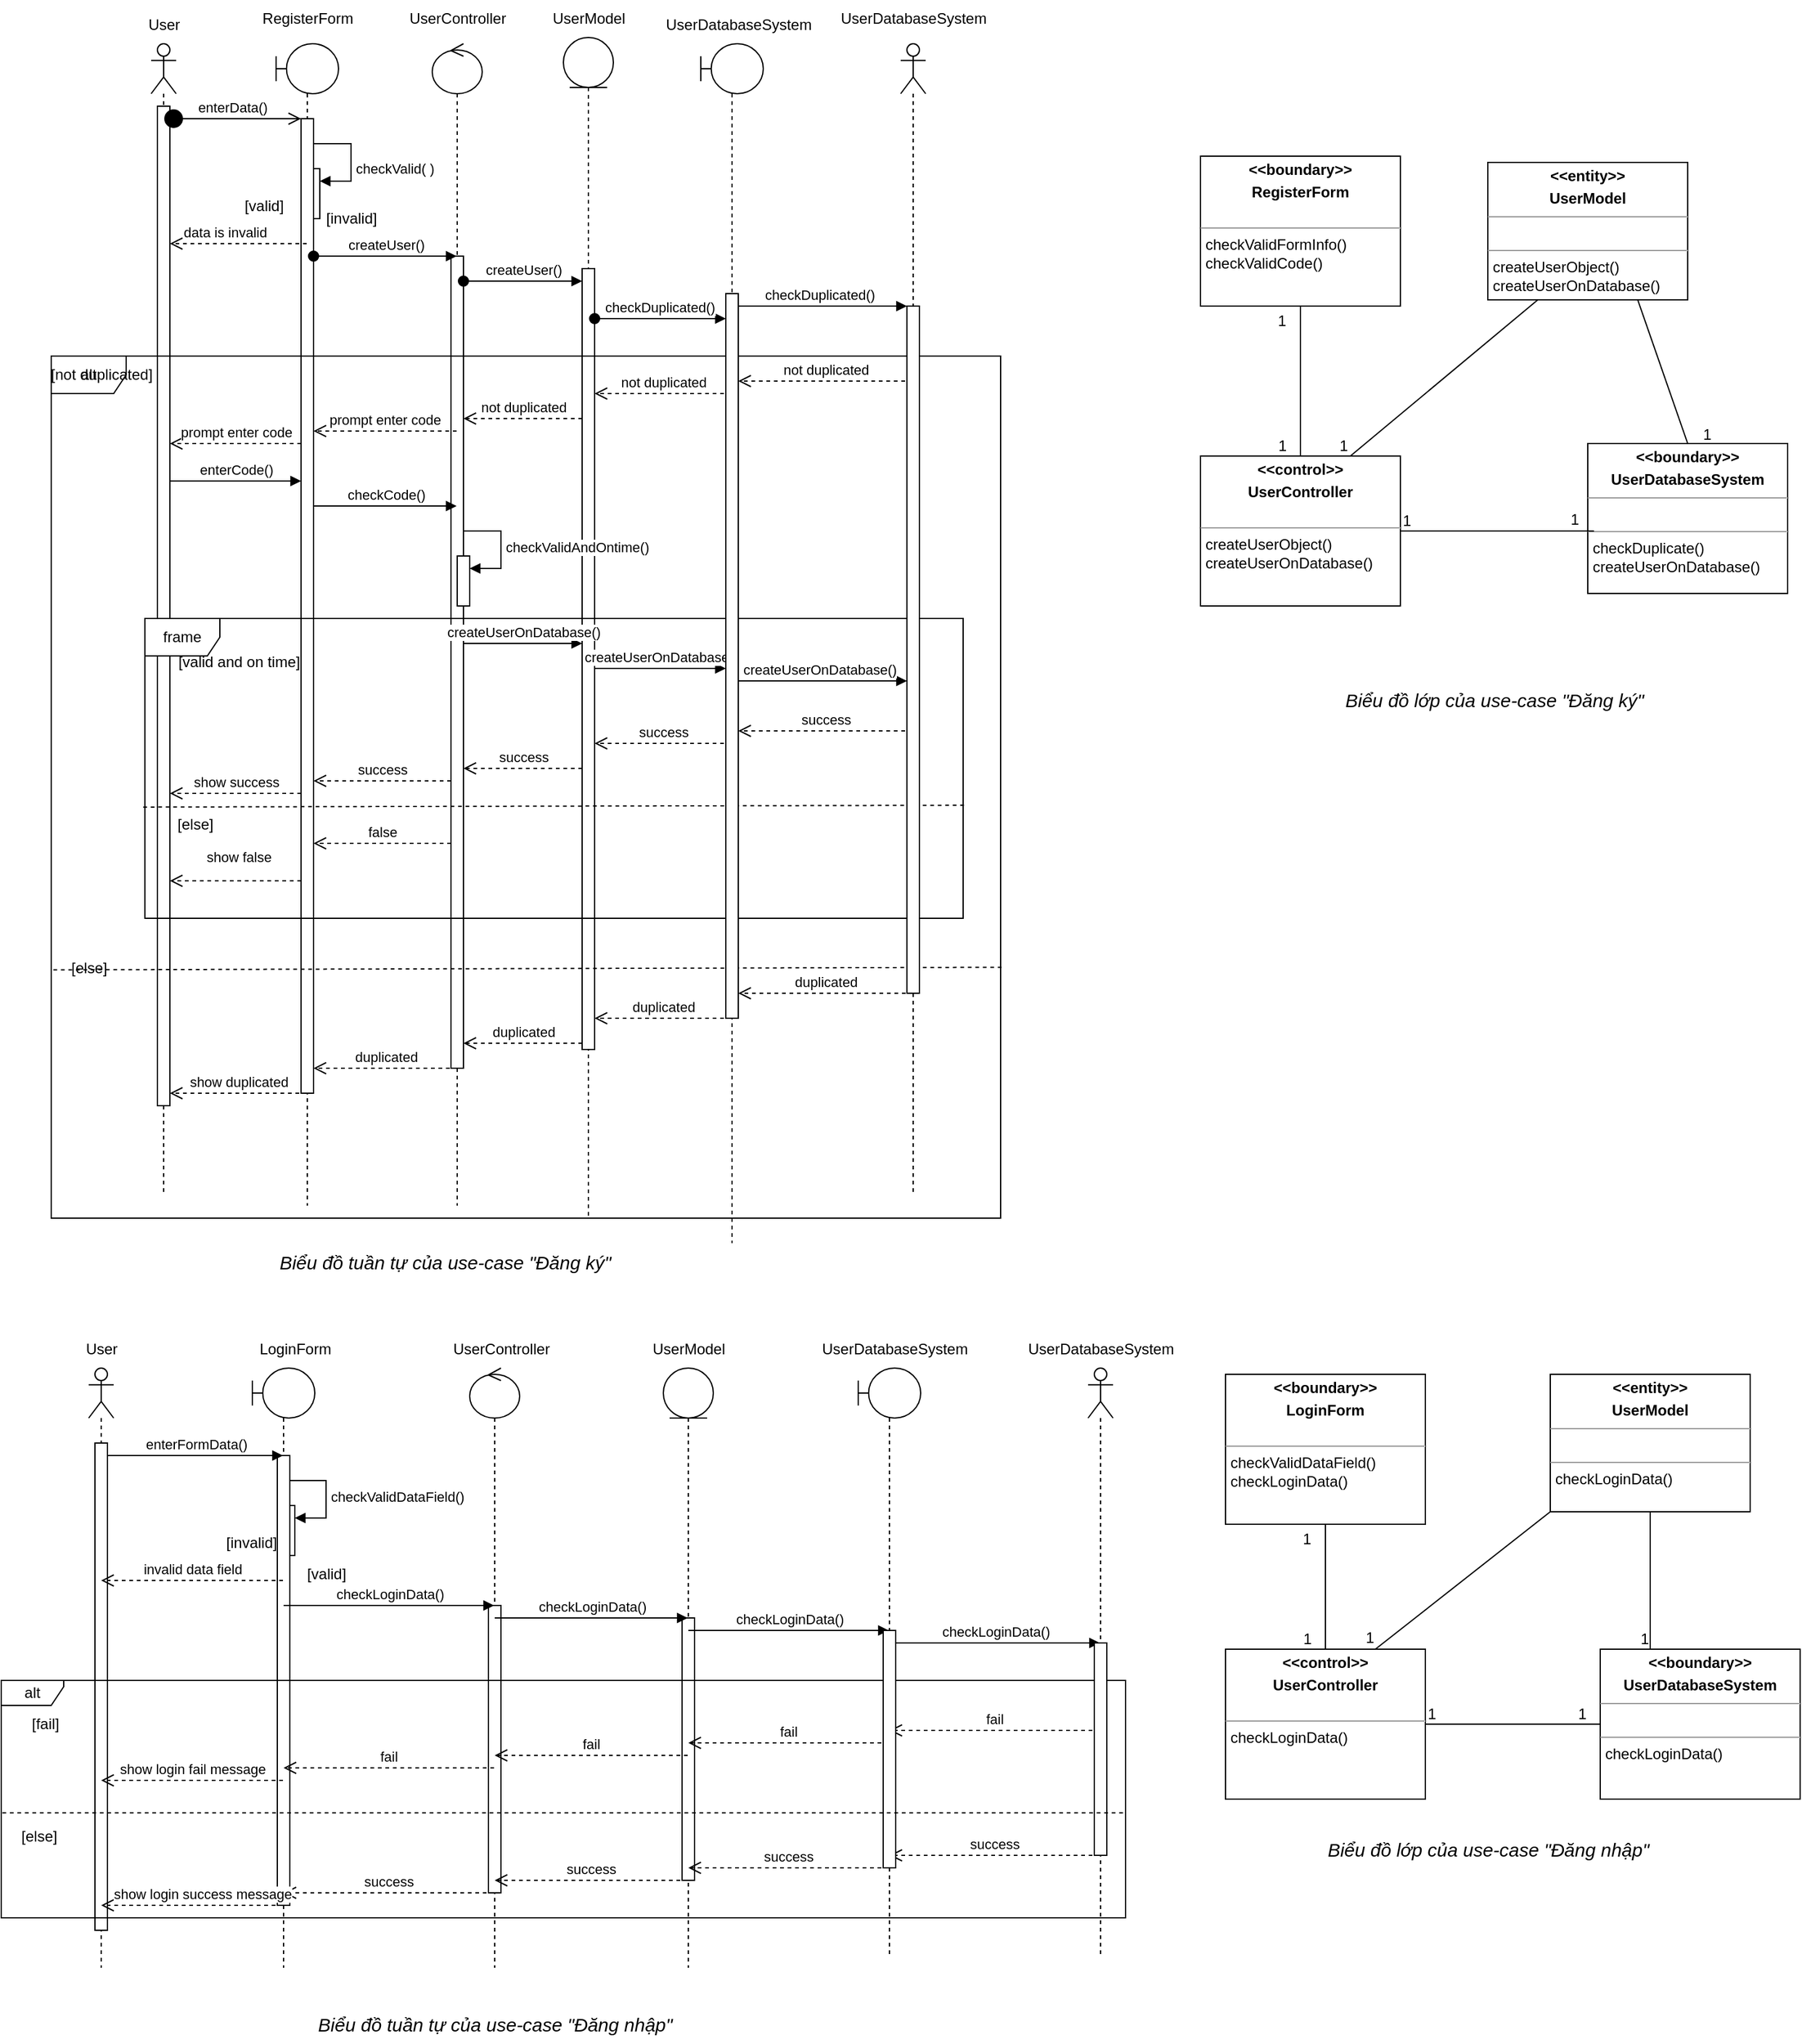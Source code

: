 <mxfile version="21.1.1" type="github">
  <diagram name="Page-1" id="2YBvvXClWsGukQMizWep">
    <mxGraphModel dx="1235" dy="636" grid="1" gridSize="10" guides="1" tooltips="1" connect="1" arrows="1" fold="1" page="1" pageScale="1" pageWidth="850" pageHeight="1100" math="0" shadow="0">
      <root>
        <mxCell id="0" />
        <mxCell id="1" parent="0" />
        <mxCell id="-a56L6tfpd2N05V4drKP-2" value="" style="shape=umlLifeline;perimeter=lifelinePerimeter;whiteSpace=wrap;html=1;container=1;dropTarget=0;collapsible=0;recursiveResize=0;outlineConnect=0;portConstraint=eastwest;newEdgeStyle={&quot;edgeStyle&quot;:&quot;elbowEdgeStyle&quot;,&quot;elbow&quot;:&quot;vertical&quot;,&quot;curved&quot;:0,&quot;rounded&quot;:0};participant=umlBoundary;size=40;direction=east;" vertex="1" parent="1">
          <mxGeometry x="260" y="100" width="50" height="930" as="geometry" />
        </mxCell>
        <mxCell id="-a56L6tfpd2N05V4drKP-20" value="" style="html=1;points=[];perimeter=orthogonalPerimeter;outlineConnect=0;targetShapes=umlLifeline;portConstraint=eastwest;newEdgeStyle={&quot;edgeStyle&quot;:&quot;elbowEdgeStyle&quot;,&quot;elbow&quot;:&quot;vertical&quot;,&quot;curved&quot;:0,&quot;rounded&quot;:0};" vertex="1" parent="-a56L6tfpd2N05V4drKP-2">
          <mxGeometry x="25" y="100" width="10" height="40" as="geometry" />
        </mxCell>
        <mxCell id="-a56L6tfpd2N05V4drKP-21" value="checkValid( )" style="html=1;align=left;spacingLeft=2;endArrow=block;rounded=0;edgeStyle=orthogonalEdgeStyle;curved=0;rounded=0;" edge="1" target="-a56L6tfpd2N05V4drKP-20" parent="-a56L6tfpd2N05V4drKP-2">
          <mxGeometry x="0.177" relative="1" as="geometry">
            <mxPoint x="30" y="80" as="sourcePoint" />
            <Array as="points">
              <mxPoint x="60" y="110" />
            </Array>
            <mxPoint as="offset" />
          </mxGeometry>
        </mxCell>
        <mxCell id="-a56L6tfpd2N05V4drKP-93" value="" style="html=1;points=[];perimeter=orthogonalPerimeter;outlineConnect=0;targetShapes=umlLifeline;portConstraint=eastwest;newEdgeStyle={&quot;edgeStyle&quot;:&quot;elbowEdgeStyle&quot;,&quot;elbow&quot;:&quot;vertical&quot;,&quot;curved&quot;:0,&quot;rounded&quot;:0};" vertex="1" parent="-a56L6tfpd2N05V4drKP-2">
          <mxGeometry x="20" y="60" width="10" height="780" as="geometry" />
        </mxCell>
        <mxCell id="-a56L6tfpd2N05V4drKP-3" value="" style="shape=umlLifeline;perimeter=lifelinePerimeter;whiteSpace=wrap;html=1;container=1;dropTarget=0;collapsible=0;recursiveResize=0;outlineConnect=0;portConstraint=eastwest;newEdgeStyle={&quot;edgeStyle&quot;:&quot;elbowEdgeStyle&quot;,&quot;elbow&quot;:&quot;vertical&quot;,&quot;curved&quot;:0,&quot;rounded&quot;:0};participant=umlControl;" vertex="1" parent="1">
          <mxGeometry x="385" y="100" width="40" height="930" as="geometry" />
        </mxCell>
        <mxCell id="-a56L6tfpd2N05V4drKP-94" value="" style="html=1;points=[];perimeter=orthogonalPerimeter;outlineConnect=0;targetShapes=umlLifeline;portConstraint=eastwest;newEdgeStyle={&quot;edgeStyle&quot;:&quot;elbowEdgeStyle&quot;,&quot;elbow&quot;:&quot;vertical&quot;,&quot;curved&quot;:0,&quot;rounded&quot;:0};" vertex="1" parent="-a56L6tfpd2N05V4drKP-3">
          <mxGeometry x="15" y="170" width="10" height="650" as="geometry" />
        </mxCell>
        <mxCell id="-a56L6tfpd2N05V4drKP-4" value="" style="shape=umlLifeline;perimeter=lifelinePerimeter;whiteSpace=wrap;html=1;container=1;dropTarget=0;collapsible=0;recursiveResize=0;outlineConnect=0;portConstraint=eastwest;newEdgeStyle={&quot;edgeStyle&quot;:&quot;elbowEdgeStyle&quot;,&quot;elbow&quot;:&quot;vertical&quot;,&quot;curved&quot;:0,&quot;rounded&quot;:0};participant=umlEntity;" vertex="1" parent="1">
          <mxGeometry x="490" y="95" width="40" height="945" as="geometry" />
        </mxCell>
        <mxCell id="-a56L6tfpd2N05V4drKP-96" value="" style="html=1;points=[];perimeter=orthogonalPerimeter;outlineConnect=0;targetShapes=umlLifeline;portConstraint=eastwest;newEdgeStyle={&quot;edgeStyle&quot;:&quot;elbowEdgeStyle&quot;,&quot;elbow&quot;:&quot;vertical&quot;,&quot;curved&quot;:0,&quot;rounded&quot;:0};" vertex="1" parent="-a56L6tfpd2N05V4drKP-4">
          <mxGeometry x="15" y="185" width="10" height="625" as="geometry" />
        </mxCell>
        <mxCell id="-a56L6tfpd2N05V4drKP-5" value="" style="shape=umlLifeline;perimeter=lifelinePerimeter;whiteSpace=wrap;html=1;container=1;dropTarget=0;collapsible=0;recursiveResize=0;outlineConnect=0;portConstraint=eastwest;newEdgeStyle={&quot;edgeStyle&quot;:&quot;elbowEdgeStyle&quot;,&quot;elbow&quot;:&quot;vertical&quot;,&quot;curved&quot;:0,&quot;rounded&quot;:0};participant=umlBoundary;" vertex="1" parent="1">
          <mxGeometry x="600" y="100" width="50" height="960" as="geometry" />
        </mxCell>
        <mxCell id="-a56L6tfpd2N05V4drKP-6" value="" style="shape=umlLifeline;perimeter=lifelinePerimeter;whiteSpace=wrap;html=1;container=1;dropTarget=0;collapsible=0;recursiveResize=0;outlineConnect=0;portConstraint=eastwest;newEdgeStyle={&quot;edgeStyle&quot;:&quot;elbowEdgeStyle&quot;,&quot;elbow&quot;:&quot;vertical&quot;,&quot;curved&quot;:0,&quot;rounded&quot;:0};participant=umlActor;" vertex="1" parent="1">
          <mxGeometry x="760" y="100" width="20" height="920" as="geometry" />
        </mxCell>
        <mxCell id="-a56L6tfpd2N05V4drKP-8" value="" style="shape=umlLifeline;perimeter=lifelinePerimeter;whiteSpace=wrap;html=1;container=1;dropTarget=0;collapsible=0;recursiveResize=0;outlineConnect=0;portConstraint=eastwest;newEdgeStyle={&quot;edgeStyle&quot;:&quot;elbowEdgeStyle&quot;,&quot;elbow&quot;:&quot;vertical&quot;,&quot;curved&quot;:0,&quot;rounded&quot;:0};participant=umlActor;" vertex="1" parent="1">
          <mxGeometry x="160" y="100" width="20" height="920" as="geometry" />
        </mxCell>
        <mxCell id="-a56L6tfpd2N05V4drKP-91" value="" style="html=1;points=[];perimeter=orthogonalPerimeter;outlineConnect=0;targetShapes=umlLifeline;portConstraint=eastwest;newEdgeStyle={&quot;edgeStyle&quot;:&quot;elbowEdgeStyle&quot;,&quot;elbow&quot;:&quot;vertical&quot;,&quot;curved&quot;:0,&quot;rounded&quot;:0};" vertex="1" parent="-a56L6tfpd2N05V4drKP-8">
          <mxGeometry x="5" y="50" width="10" height="800" as="geometry" />
        </mxCell>
        <mxCell id="-a56L6tfpd2N05V4drKP-10" value="User" style="text;html=1;align=center;verticalAlign=middle;resizable=0;points=[];autosize=1;strokeColor=none;fillColor=none;" vertex="1" parent="1">
          <mxGeometry x="145" y="70" width="50" height="30" as="geometry" />
        </mxCell>
        <mxCell id="-a56L6tfpd2N05V4drKP-11" value="RegisterForm" style="text;html=1;align=center;verticalAlign=middle;resizable=0;points=[];autosize=1;strokeColor=none;fillColor=none;" vertex="1" parent="1">
          <mxGeometry x="235" y="65" width="100" height="30" as="geometry" />
        </mxCell>
        <mxCell id="-a56L6tfpd2N05V4drKP-12" value="UserController" style="text;html=1;align=center;verticalAlign=middle;resizable=0;points=[];autosize=1;strokeColor=none;fillColor=none;" vertex="1" parent="1">
          <mxGeometry x="355" y="65" width="100" height="30" as="geometry" />
        </mxCell>
        <mxCell id="-a56L6tfpd2N05V4drKP-13" value="UserModel" style="text;html=1;align=center;verticalAlign=middle;resizable=0;points=[];autosize=1;strokeColor=none;fillColor=none;" vertex="1" parent="1">
          <mxGeometry x="470" y="65" width="80" height="30" as="geometry" />
        </mxCell>
        <mxCell id="-a56L6tfpd2N05V4drKP-14" value="UserDatabaseSystem" style="text;html=1;align=center;verticalAlign=middle;resizable=0;points=[];autosize=1;strokeColor=none;fillColor=none;" vertex="1" parent="1">
          <mxGeometry x="560" y="70" width="140" height="30" as="geometry" />
        </mxCell>
        <mxCell id="-a56L6tfpd2N05V4drKP-15" value="UserDatabaseSystem" style="text;html=1;align=center;verticalAlign=middle;resizable=0;points=[];autosize=1;strokeColor=none;fillColor=none;" vertex="1" parent="1">
          <mxGeometry x="700" y="65" width="140" height="30" as="geometry" />
        </mxCell>
        <mxCell id="-a56L6tfpd2N05V4drKP-22" value="data is invalid" style="html=1;verticalAlign=bottom;endArrow=open;dashed=1;endSize=8;edgeStyle=elbowEdgeStyle;elbow=vertical;curved=0;rounded=0;" edge="1" parent="1" source="-a56L6tfpd2N05V4drKP-2" target="-a56L6tfpd2N05V4drKP-91">
          <mxGeometry x="0.196" relative="1" as="geometry">
            <mxPoint x="270" y="260" as="sourcePoint" />
            <mxPoint x="170" y="260" as="targetPoint" />
            <Array as="points">
              <mxPoint x="240" y="260" />
              <mxPoint x="290" y="260" />
            </Array>
            <mxPoint as="offset" />
          </mxGeometry>
        </mxCell>
        <mxCell id="-a56L6tfpd2N05V4drKP-25" value="createUser()" style="html=1;verticalAlign=bottom;startArrow=oval;startFill=1;endArrow=block;startSize=8;edgeStyle=elbowEdgeStyle;elbow=vertical;curved=0;rounded=0;" edge="1" parent="1" target="-a56L6tfpd2N05V4drKP-3">
          <mxGeometry width="60" relative="1" as="geometry">
            <mxPoint x="290" y="270" as="sourcePoint" />
            <mxPoint x="350" y="270" as="targetPoint" />
          </mxGeometry>
        </mxCell>
        <mxCell id="-a56L6tfpd2N05V4drKP-27" value="checkDuplicated()" style="html=1;verticalAlign=bottom;startArrow=oval;startFill=1;endArrow=block;startSize=8;edgeStyle=elbowEdgeStyle;elbow=vertical;curved=0;rounded=0;" edge="1" parent="1" source="-a56L6tfpd2N05V4drKP-96" target="-a56L6tfpd2N05V4drKP-100">
          <mxGeometry x="-0.022" width="60" relative="1" as="geometry">
            <mxPoint x="420" y="290" as="sourcePoint" />
            <mxPoint x="520" y="290" as="targetPoint" />
            <Array as="points">
              <mxPoint x="580" y="320" />
              <mxPoint x="570" y="300" />
            </Array>
            <mxPoint as="offset" />
          </mxGeometry>
        </mxCell>
        <mxCell id="-a56L6tfpd2N05V4drKP-29" value="checkDuplicated()" style="html=1;verticalAlign=bottom;startArrow=oval;startFill=1;endArrow=block;startSize=8;edgeStyle=elbowEdgeStyle;elbow=vertical;curved=0;rounded=0;" edge="1" parent="1" source="-a56L6tfpd2N05V4drKP-5" target="-a56L6tfpd2N05V4drKP-101">
          <mxGeometry width="60" relative="1" as="geometry">
            <mxPoint x="520" y="310" as="sourcePoint" />
            <mxPoint x="635" y="310" as="targetPoint" />
            <Array as="points">
              <mxPoint x="670" y="310" />
            </Array>
          </mxGeometry>
        </mxCell>
        <mxCell id="-a56L6tfpd2N05V4drKP-30" value="alt" style="shape=umlFrame;whiteSpace=wrap;html=1;pointerEvents=0;" vertex="1" parent="1">
          <mxGeometry x="80" y="350" width="760" height="690" as="geometry" />
        </mxCell>
        <mxCell id="-a56L6tfpd2N05V4drKP-33" value="not duplicated" style="html=1;verticalAlign=bottom;endArrow=open;dashed=1;endSize=8;edgeStyle=elbowEdgeStyle;elbow=vertical;curved=0;rounded=0;" edge="1" parent="1" source="-a56L6tfpd2N05V4drKP-6" target="-a56L6tfpd2N05V4drKP-100">
          <mxGeometry relative="1" as="geometry">
            <mxPoint x="760" y="380" as="sourcePoint" />
            <mxPoint x="680" y="380" as="targetPoint" />
            <Array as="points">
              <mxPoint x="670" y="370" />
            </Array>
          </mxGeometry>
        </mxCell>
        <mxCell id="-a56L6tfpd2N05V4drKP-34" value="not duplicated" style="html=1;verticalAlign=bottom;endArrow=open;dashed=1;endSize=8;edgeStyle=elbowEdgeStyle;elbow=vertical;curved=0;rounded=0;" edge="1" parent="1" source="-a56L6tfpd2N05V4drKP-5" target="-a56L6tfpd2N05V4drKP-96">
          <mxGeometry relative="1" as="geometry">
            <mxPoint x="780" y="380" as="sourcePoint" />
            <mxPoint x="635" y="380" as="targetPoint" />
            <Array as="points">
              <mxPoint x="580" y="380" />
            </Array>
          </mxGeometry>
        </mxCell>
        <mxCell id="-a56L6tfpd2N05V4drKP-35" value="not duplicated" style="html=1;verticalAlign=bottom;endArrow=open;dashed=1;endSize=8;edgeStyle=elbowEdgeStyle;elbow=vertical;curved=0;rounded=0;" edge="1" parent="1" source="-a56L6tfpd2N05V4drKP-96" target="-a56L6tfpd2N05V4drKP-94">
          <mxGeometry relative="1" as="geometry">
            <mxPoint x="510" y="390" as="sourcePoint" />
            <mxPoint x="520" y="390" as="targetPoint" />
            <Array as="points">
              <mxPoint x="490" y="400" />
              <mxPoint x="510" y="390" />
            </Array>
          </mxGeometry>
        </mxCell>
        <mxCell id="-a56L6tfpd2N05V4drKP-41" value="prompt enter code" style="html=1;verticalAlign=bottom;endArrow=open;dashed=1;endSize=8;edgeStyle=elbowEdgeStyle;elbow=vertical;curved=0;rounded=0;" edge="1" parent="1" source="-a56L6tfpd2N05V4drKP-3" target="-a56L6tfpd2N05V4drKP-93">
          <mxGeometry relative="1" as="geometry">
            <mxPoint x="520" y="400" as="sourcePoint" />
            <mxPoint x="415" y="400" as="targetPoint" />
            <Array as="points">
              <mxPoint x="360" y="410" />
            </Array>
          </mxGeometry>
        </mxCell>
        <mxCell id="-a56L6tfpd2N05V4drKP-42" value="prompt enter code" style="html=1;verticalAlign=bottom;endArrow=open;dashed=1;endSize=8;edgeStyle=elbowEdgeStyle;elbow=vertical;curved=0;rounded=0;" edge="1" parent="1" source="-a56L6tfpd2N05V4drKP-93" target="-a56L6tfpd2N05V4drKP-91">
          <mxGeometry relative="1" as="geometry">
            <mxPoint x="270" y="420" as="sourcePoint" />
            <mxPoint x="170" y="420" as="targetPoint" />
            <Array as="points">
              <mxPoint x="230" y="420" />
              <mxPoint x="250" y="410" />
            </Array>
          </mxGeometry>
        </mxCell>
        <mxCell id="-a56L6tfpd2N05V4drKP-43" value="enterCode()" style="html=1;verticalAlign=bottom;endArrow=block;edgeStyle=elbowEdgeStyle;elbow=vertical;curved=0;rounded=0;" edge="1" parent="1" source="-a56L6tfpd2N05V4drKP-91" target="-a56L6tfpd2N05V4drKP-93">
          <mxGeometry width="80" relative="1" as="geometry">
            <mxPoint x="170" y="450" as="sourcePoint" />
            <mxPoint x="250" y="450" as="targetPoint" />
            <Array as="points">
              <mxPoint x="180" y="450" />
            </Array>
          </mxGeometry>
        </mxCell>
        <mxCell id="-a56L6tfpd2N05V4drKP-44" value="checkCode()" style="html=1;verticalAlign=bottom;endArrow=block;edgeStyle=elbowEdgeStyle;elbow=vertical;curved=0;rounded=0;" edge="1" parent="1" source="-a56L6tfpd2N05V4drKP-93" target="-a56L6tfpd2N05V4drKP-3">
          <mxGeometry width="80" relative="1" as="geometry">
            <mxPoint x="180" y="460" as="sourcePoint" />
            <mxPoint x="295" y="460" as="targetPoint" />
            <Array as="points">
              <mxPoint x="330" y="470" />
              <mxPoint x="290" y="470" />
              <mxPoint x="290" y="460" />
            </Array>
          </mxGeometry>
        </mxCell>
        <mxCell id="-a56L6tfpd2N05V4drKP-45" value="" style="html=1;points=[];perimeter=orthogonalPerimeter;outlineConnect=0;targetShapes=umlLifeline;portConstraint=eastwest;newEdgeStyle={&quot;edgeStyle&quot;:&quot;elbowEdgeStyle&quot;,&quot;elbow&quot;:&quot;vertical&quot;,&quot;curved&quot;:0,&quot;rounded&quot;:0};" vertex="1" parent="1">
          <mxGeometry x="405" y="510" width="10" height="40" as="geometry" />
        </mxCell>
        <mxCell id="-a56L6tfpd2N05V4drKP-46" value="checkValidAndOntime()" style="html=1;align=left;spacingLeft=2;endArrow=block;rounded=0;edgeStyle=orthogonalEdgeStyle;curved=0;rounded=0;" edge="1" target="-a56L6tfpd2N05V4drKP-45" parent="1">
          <mxGeometry relative="1" as="geometry">
            <mxPoint x="410" y="490" as="sourcePoint" />
            <Array as="points">
              <mxPoint x="440" y="520" />
            </Array>
          </mxGeometry>
        </mxCell>
        <mxCell id="-a56L6tfpd2N05V4drKP-51" value="createUserOnDatabase()" style="html=1;verticalAlign=bottom;endArrow=block;edgeStyle=elbowEdgeStyle;elbow=vertical;curved=0;rounded=0;" edge="1" parent="1" target="-a56L6tfpd2N05V4drKP-96">
          <mxGeometry width="80" relative="1" as="geometry">
            <mxPoint x="410" y="580" as="sourcePoint" />
            <mxPoint x="490" y="580" as="targetPoint" />
          </mxGeometry>
        </mxCell>
        <mxCell id="-a56L6tfpd2N05V4drKP-53" value="createUserOnDatabase()" style="html=1;verticalAlign=bottom;endArrow=block;edgeStyle=elbowEdgeStyle;elbow=vertical;curved=0;rounded=0;" edge="1" parent="1" source="-a56L6tfpd2N05V4drKP-96" target="-a56L6tfpd2N05V4drKP-100">
          <mxGeometry x="-0.001" width="80" relative="1" as="geometry">
            <mxPoint x="420" y="590" as="sourcePoint" />
            <mxPoint x="520" y="590" as="targetPoint" />
            <Array as="points">
              <mxPoint x="560" y="600" />
              <mxPoint x="520" y="590" />
            </Array>
            <mxPoint as="offset" />
          </mxGeometry>
        </mxCell>
        <mxCell id="-a56L6tfpd2N05V4drKP-54" value="" style="html=1;verticalAlign=bottom;endArrow=block;edgeStyle=elbowEdgeStyle;elbow=vertical;curved=0;rounded=0;" edge="1" parent="1" source="-a56L6tfpd2N05V4drKP-5" target="-a56L6tfpd2N05V4drKP-30">
          <mxGeometry width="80" relative="1" as="geometry">
            <mxPoint x="520" y="610" as="sourcePoint" />
            <mxPoint x="635" y="610" as="targetPoint" />
            <Array as="points">
              <mxPoint x="570" y="610" />
              <mxPoint x="530" y="600" />
            </Array>
          </mxGeometry>
        </mxCell>
        <mxCell id="-a56L6tfpd2N05V4drKP-55" value="createUserOnDatabase()" style="html=1;verticalAlign=bottom;endArrow=block;edgeStyle=elbowEdgeStyle;elbow=vertical;curved=0;rounded=0;" edge="1" parent="1" source="-a56L6tfpd2N05V4drKP-5" target="-a56L6tfpd2N05V4drKP-101">
          <mxGeometry x="-0.001" width="80" relative="1" as="geometry">
            <mxPoint x="630" y="610" as="sourcePoint" />
            <mxPoint x="635" y="610" as="targetPoint" />
            <Array as="points">
              <mxPoint x="700" y="610" />
              <mxPoint x="530" y="600" />
            </Array>
            <mxPoint as="offset" />
          </mxGeometry>
        </mxCell>
        <mxCell id="-a56L6tfpd2N05V4drKP-56" value="success" style="html=1;verticalAlign=bottom;endArrow=open;dashed=1;endSize=8;edgeStyle=elbowEdgeStyle;elbow=vertical;curved=0;rounded=0;" edge="1" parent="1" source="-a56L6tfpd2N05V4drKP-6" target="-a56L6tfpd2N05V4drKP-100">
          <mxGeometry relative="1" as="geometry">
            <mxPoint x="730" y="650" as="sourcePoint" />
            <mxPoint x="650" y="650" as="targetPoint" />
            <Array as="points">
              <mxPoint x="670" y="650" />
            </Array>
          </mxGeometry>
        </mxCell>
        <mxCell id="-a56L6tfpd2N05V4drKP-57" value="success" style="html=1;verticalAlign=bottom;endArrow=open;dashed=1;endSize=8;edgeStyle=elbowEdgeStyle;elbow=vertical;curved=0;rounded=0;" edge="1" parent="1" source="-a56L6tfpd2N05V4drKP-5" target="-a56L6tfpd2N05V4drKP-96">
          <mxGeometry relative="1" as="geometry">
            <mxPoint x="780" y="660" as="sourcePoint" />
            <mxPoint x="635" y="660" as="targetPoint" />
            <Array as="points">
              <mxPoint x="580" y="660" />
            </Array>
          </mxGeometry>
        </mxCell>
        <mxCell id="-a56L6tfpd2N05V4drKP-58" value="success" style="html=1;verticalAlign=bottom;endArrow=open;dashed=1;endSize=8;edgeStyle=elbowEdgeStyle;elbow=vertical;curved=0;rounded=0;" edge="1" parent="1" source="-a56L6tfpd2N05V4drKP-96" target="-a56L6tfpd2N05V4drKP-94">
          <mxGeometry relative="1" as="geometry">
            <mxPoint x="635" y="670" as="sourcePoint" />
            <mxPoint x="520" y="670" as="targetPoint" />
            <Array as="points">
              <mxPoint x="460" y="680" />
              <mxPoint x="510" y="690" />
            </Array>
          </mxGeometry>
        </mxCell>
        <mxCell id="-a56L6tfpd2N05V4drKP-59" value="success" style="html=1;verticalAlign=bottom;endArrow=open;dashed=1;endSize=8;edgeStyle=elbowEdgeStyle;elbow=vertical;curved=0;rounded=0;" edge="1" parent="1" source="-a56L6tfpd2N05V4drKP-94" target="-a56L6tfpd2N05V4drKP-93">
          <mxGeometry relative="1" as="geometry">
            <mxPoint x="520" y="690" as="sourcePoint" />
            <mxPoint x="415" y="690" as="targetPoint" />
            <Array as="points">
              <mxPoint x="360" y="690" />
              <mxPoint x="520" y="700" />
            </Array>
          </mxGeometry>
        </mxCell>
        <mxCell id="-a56L6tfpd2N05V4drKP-60" value="show success" style="html=1;verticalAlign=bottom;endArrow=open;dashed=1;endSize=8;edgeStyle=elbowEdgeStyle;elbow=vertical;curved=0;rounded=0;" edge="1" parent="1" source="-a56L6tfpd2N05V4drKP-93" target="-a56L6tfpd2N05V4drKP-91">
          <mxGeometry x="-0.001" relative="1" as="geometry">
            <mxPoint x="415" y="700" as="sourcePoint" />
            <mxPoint x="295" y="700" as="targetPoint" />
            <Array as="points">
              <mxPoint x="250" y="700" />
              <mxPoint x="530" y="710" />
            </Array>
            <mxPoint as="offset" />
          </mxGeometry>
        </mxCell>
        <mxCell id="-a56L6tfpd2N05V4drKP-61" value="frame" style="shape=umlFrame;whiteSpace=wrap;html=1;pointerEvents=0;" vertex="1" parent="1">
          <mxGeometry x="155" y="560" width="655" height="240" as="geometry" />
        </mxCell>
        <mxCell id="-a56L6tfpd2N05V4drKP-65" value="false" style="html=1;verticalAlign=bottom;endArrow=open;dashed=1;endSize=8;edgeStyle=elbowEdgeStyle;elbow=vertical;curved=0;rounded=0;" edge="1" parent="1" source="-a56L6tfpd2N05V4drKP-94" target="-a56L6tfpd2N05V4drKP-93">
          <mxGeometry relative="1" as="geometry">
            <mxPoint x="405" y="750" as="sourcePoint" />
            <mxPoint x="325" y="750" as="targetPoint" />
            <Array as="points">
              <mxPoint x="360" y="740" />
              <mxPoint x="405" y="750" />
            </Array>
          </mxGeometry>
        </mxCell>
        <mxCell id="-a56L6tfpd2N05V4drKP-67" value="show false" style="html=1;verticalAlign=bottom;endArrow=open;dashed=1;endSize=8;edgeStyle=elbowEdgeStyle;elbow=vertical;curved=0;rounded=0;" edge="1" parent="1" source="-a56L6tfpd2N05V4drKP-93" target="-a56L6tfpd2N05V4drKP-91">
          <mxGeometry x="-0.051" y="-10" relative="1" as="geometry">
            <mxPoint x="280" y="770" as="sourcePoint" />
            <mxPoint x="200" y="770" as="targetPoint" />
            <Array as="points">
              <mxPoint x="230" y="770" />
            </Array>
            <mxPoint as="offset" />
          </mxGeometry>
        </mxCell>
        <mxCell id="-a56L6tfpd2N05V4drKP-68" value="[valid and on time]" style="text;html=1;align=center;verticalAlign=middle;resizable=0;points=[];autosize=1;strokeColor=none;fillColor=none;" vertex="1" parent="1">
          <mxGeometry x="170" y="580" width="120" height="30" as="geometry" />
        </mxCell>
        <mxCell id="-a56L6tfpd2N05V4drKP-69" value="[else]" style="text;html=1;align=center;verticalAlign=middle;resizable=0;points=[];autosize=1;strokeColor=none;fillColor=none;" vertex="1" parent="1">
          <mxGeometry x="170" y="710" width="50" height="30" as="geometry" />
        </mxCell>
        <mxCell id="-a56L6tfpd2N05V4drKP-71" value="" style="endArrow=none;dashed=1;html=1;rounded=0;exitX=-0.002;exitY=0.629;exitDx=0;exitDy=0;exitPerimeter=0;entryX=1.004;entryY=0.623;entryDx=0;entryDy=0;entryPerimeter=0;" edge="1" parent="1" source="-a56L6tfpd2N05V4drKP-61" target="-a56L6tfpd2N05V4drKP-61">
          <mxGeometry width="50" height="50" relative="1" as="geometry">
            <mxPoint x="460" y="750" as="sourcePoint" />
            <mxPoint x="510" y="700" as="targetPoint" />
          </mxGeometry>
        </mxCell>
        <mxCell id="-a56L6tfpd2N05V4drKP-72" value="[not duplicated]" style="text;html=1;align=center;verticalAlign=middle;resizable=0;points=[];autosize=1;strokeColor=none;fillColor=none;" vertex="1" parent="1">
          <mxGeometry x="70" y="350" width="100" height="30" as="geometry" />
        </mxCell>
        <mxCell id="-a56L6tfpd2N05V4drKP-74" value="duplicated" style="html=1;verticalAlign=bottom;endArrow=open;dashed=1;endSize=8;edgeStyle=elbowEdgeStyle;elbow=vertical;curved=0;rounded=0;" edge="1" parent="1" target="-a56L6tfpd2N05V4drKP-100">
          <mxGeometry relative="1" as="geometry">
            <mxPoint x="770" y="860" as="sourcePoint" />
            <mxPoint x="690" y="860" as="targetPoint" />
          </mxGeometry>
        </mxCell>
        <mxCell id="-a56L6tfpd2N05V4drKP-75" value="duplicated" style="html=1;verticalAlign=bottom;endArrow=open;dashed=1;endSize=8;edgeStyle=elbowEdgeStyle;elbow=vertical;curved=0;rounded=0;" edge="1" parent="1" source="-a56L6tfpd2N05V4drKP-5" target="-a56L6tfpd2N05V4drKP-96">
          <mxGeometry relative="1" as="geometry">
            <mxPoint x="780" y="870" as="sourcePoint" />
            <mxPoint x="635" y="870" as="targetPoint" />
            <Array as="points">
              <mxPoint x="590" y="880" />
            </Array>
          </mxGeometry>
        </mxCell>
        <mxCell id="-a56L6tfpd2N05V4drKP-76" value="duplicated" style="html=1;verticalAlign=bottom;endArrow=open;dashed=1;endSize=8;edgeStyle=elbowEdgeStyle;elbow=vertical;curved=0;rounded=0;" edge="1" parent="1" source="-a56L6tfpd2N05V4drKP-96" target="-a56L6tfpd2N05V4drKP-94">
          <mxGeometry relative="1" as="geometry">
            <mxPoint x="515" y="900" as="sourcePoint" />
            <mxPoint x="400" y="900" as="targetPoint" />
            <Array as="points">
              <mxPoint x="480" y="900" />
            </Array>
          </mxGeometry>
        </mxCell>
        <mxCell id="-a56L6tfpd2N05V4drKP-77" value="duplicated" style="html=1;verticalAlign=bottom;endArrow=open;dashed=1;endSize=8;edgeStyle=elbowEdgeStyle;elbow=vertical;curved=0;rounded=0;" edge="1" parent="1" target="-a56L6tfpd2N05V4drKP-93">
          <mxGeometry relative="1" as="geometry">
            <mxPoint x="405" y="920" as="sourcePoint" />
            <mxPoint x="300" y="920" as="targetPoint" />
            <Array as="points">
              <mxPoint x="375" y="920" />
            </Array>
          </mxGeometry>
        </mxCell>
        <mxCell id="-a56L6tfpd2N05V4drKP-78" value="show duplicated" style="html=1;verticalAlign=bottom;endArrow=open;dashed=1;endSize=8;edgeStyle=elbowEdgeStyle;elbow=vertical;curved=0;rounded=0;" edge="1" parent="1" source="-a56L6tfpd2N05V4drKP-2" target="-a56L6tfpd2N05V4drKP-91">
          <mxGeometry relative="1" as="geometry">
            <mxPoint x="290" y="940" as="sourcePoint" />
            <mxPoint x="170" y="940" as="targetPoint" />
            <Array as="points">
              <mxPoint x="240" y="940" />
              <mxPoint x="220" y="930" />
              <mxPoint x="260" y="940" />
            </Array>
          </mxGeometry>
        </mxCell>
        <mxCell id="-a56L6tfpd2N05V4drKP-79" value="" style="endArrow=none;dashed=1;html=1;rounded=0;exitX=1.001;exitY=0.709;exitDx=0;exitDy=0;exitPerimeter=0;entryX=0.001;entryY=0.712;entryDx=0;entryDy=0;entryPerimeter=0;" edge="1" parent="1" source="-a56L6tfpd2N05V4drKP-30" target="-a56L6tfpd2N05V4drKP-30">
          <mxGeometry width="50" height="50" relative="1" as="geometry">
            <mxPoint x="340" y="870" as="sourcePoint" />
            <mxPoint x="390" y="820" as="targetPoint" />
          </mxGeometry>
        </mxCell>
        <mxCell id="-a56L6tfpd2N05V4drKP-80" value="[else]" style="text;html=1;align=center;verticalAlign=middle;resizable=0;points=[];autosize=1;strokeColor=none;fillColor=none;" vertex="1" parent="1">
          <mxGeometry x="85" y="825" width="50" height="30" as="geometry" />
        </mxCell>
        <mxCell id="-a56L6tfpd2N05V4drKP-82" value="&lt;p style=&quot;margin:0px;margin-top:4px;text-align:center;&quot;&gt;&lt;b&gt;&amp;lt;&amp;lt;boundary&amp;gt;&amp;gt;&lt;/b&gt;&lt;/p&gt;&lt;p style=&quot;margin:0px;margin-top:4px;text-align:center;&quot;&gt;&lt;b&gt;RegisterForm&lt;/b&gt;&lt;/p&gt;&lt;p style=&quot;margin:0px;margin-left:4px;&quot;&gt;&lt;br&gt;&lt;/p&gt;&lt;hr size=&quot;1&quot;&gt;&lt;p style=&quot;margin:0px;margin-left:4px;&quot;&gt;checkValidFormInfo()&lt;/p&gt;&lt;p style=&quot;margin:0px;margin-left:4px;&quot;&gt;checkValidCode()&lt;/p&gt;" style="verticalAlign=top;align=left;overflow=fill;fontSize=12;fontFamily=Helvetica;html=1;whiteSpace=wrap;" vertex="1" parent="1">
          <mxGeometry x="1000" y="190" width="160" height="120" as="geometry" />
        </mxCell>
        <mxCell id="-a56L6tfpd2N05V4drKP-87" value="&lt;p style=&quot;margin:0px;margin-top:4px;text-align:center;&quot;&gt;&lt;b&gt;&amp;lt;&amp;lt;entity&amp;gt;&amp;gt;&lt;/b&gt;&lt;/p&gt;&lt;p style=&quot;margin:0px;margin-top:4px;text-align:center;&quot;&gt;&lt;b&gt;UserModel&lt;/b&gt;&lt;/p&gt;&lt;hr size=&quot;1&quot;&gt;&lt;p style=&quot;margin:0px;margin-left:4px;&quot;&gt;&lt;br&gt;&lt;/p&gt;&lt;hr size=&quot;1&quot;&gt;&lt;p style=&quot;margin:0px;margin-left:4px;&quot;&gt;createUserObject()&lt;/p&gt;&lt;p style=&quot;margin:0px;margin-left:4px;&quot;&gt;createUserOnDatabase()&lt;/p&gt;&lt;p style=&quot;margin:0px;margin-left:4px;&quot;&gt;&lt;br&gt;&lt;/p&gt;" style="verticalAlign=top;align=left;overflow=fill;fontSize=12;fontFamily=Helvetica;html=1;whiteSpace=wrap;" vertex="1" parent="1">
          <mxGeometry x="1230" y="195" width="160" height="110" as="geometry" />
        </mxCell>
        <mxCell id="-a56L6tfpd2N05V4drKP-90" value="&lt;p style=&quot;margin:0px;margin-top:4px;text-align:center;&quot;&gt;&lt;b&gt;&amp;lt;&amp;lt;boundary&amp;gt;&amp;gt;&lt;/b&gt;&lt;/p&gt;&lt;p style=&quot;margin:0px;margin-top:4px;text-align:center;&quot;&gt;&lt;b&gt;UserDatabaseSystem&lt;/b&gt;&lt;/p&gt;&lt;hr size=&quot;1&quot;&gt;&lt;p style=&quot;margin:0px;margin-left:4px;&quot;&gt;&lt;br&gt;&lt;/p&gt;&lt;hr size=&quot;1&quot;&gt;&lt;p style=&quot;margin:0px;margin-left:4px;&quot;&gt;checkDuplicate()&lt;/p&gt;&lt;p style=&quot;margin:0px;margin-left:4px;&quot;&gt;createUserOnDatabase()&lt;/p&gt;" style="verticalAlign=top;align=left;overflow=fill;fontSize=12;fontFamily=Helvetica;html=1;whiteSpace=wrap;" vertex="1" parent="1">
          <mxGeometry x="1310" y="420" width="160" height="120" as="geometry" />
        </mxCell>
        <mxCell id="-a56L6tfpd2N05V4drKP-100" value="" style="html=1;points=[];perimeter=orthogonalPerimeter;outlineConnect=0;targetShapes=umlLifeline;portConstraint=eastwest;newEdgeStyle={&quot;edgeStyle&quot;:&quot;elbowEdgeStyle&quot;,&quot;elbow&quot;:&quot;vertical&quot;,&quot;curved&quot;:0,&quot;rounded&quot;:0};" vertex="1" parent="1">
          <mxGeometry x="620" y="300" width="10" height="580" as="geometry" />
        </mxCell>
        <mxCell id="-a56L6tfpd2N05V4drKP-101" value="" style="html=1;points=[];perimeter=orthogonalPerimeter;outlineConnect=0;targetShapes=umlLifeline;portConstraint=eastwest;newEdgeStyle={&quot;edgeStyle&quot;:&quot;elbowEdgeStyle&quot;,&quot;elbow&quot;:&quot;vertical&quot;,&quot;curved&quot;:0,&quot;rounded&quot;:0};" vertex="1" parent="1">
          <mxGeometry x="765" y="310" width="10" height="550" as="geometry" />
        </mxCell>
        <mxCell id="-a56L6tfpd2N05V4drKP-103" value="&lt;p style=&quot;margin:0px;margin-top:4px;text-align:center;&quot;&gt;&lt;b&gt;&amp;lt;&amp;lt;control&amp;gt;&amp;gt;&lt;/b&gt;&lt;/p&gt;&lt;p style=&quot;margin:0px;margin-top:4px;text-align:center;&quot;&gt;&lt;b&gt;UserController&lt;/b&gt;&lt;/p&gt;&lt;p style=&quot;margin:0px;margin-left:4px;&quot;&gt;&lt;br&gt;&lt;/p&gt;&lt;hr size=&quot;1&quot;&gt;&lt;p style=&quot;margin:0px;margin-left:4px;&quot;&gt;createUserObject()&lt;/p&gt;&lt;p style=&quot;margin:0px;margin-left:4px;&quot;&gt;createUserOnDatabase()&lt;/p&gt;" style="verticalAlign=top;align=left;overflow=fill;fontSize=12;fontFamily=Helvetica;html=1;whiteSpace=wrap;" vertex="1" parent="1">
          <mxGeometry x="1000" y="430" width="160" height="120" as="geometry" />
        </mxCell>
        <mxCell id="-a56L6tfpd2N05V4drKP-105" value="createUser()" style="html=1;verticalAlign=bottom;startArrow=oval;startFill=1;endArrow=block;startSize=8;edgeStyle=elbowEdgeStyle;elbow=vertical;curved=0;rounded=0;" edge="1" parent="1" target="-a56L6tfpd2N05V4drKP-96">
          <mxGeometry width="60" relative="1" as="geometry">
            <mxPoint x="410" y="290" as="sourcePoint" />
            <mxPoint x="415" y="280" as="targetPoint" />
            <Array as="points">
              <mxPoint x="410" y="290" />
            </Array>
          </mxGeometry>
        </mxCell>
        <mxCell id="-a56L6tfpd2N05V4drKP-107" value="" style="shape=umlLifeline;perimeter=lifelinePerimeter;whiteSpace=wrap;html=1;container=1;dropTarget=0;collapsible=0;recursiveResize=0;outlineConnect=0;portConstraint=eastwest;newEdgeStyle={&quot;edgeStyle&quot;:&quot;elbowEdgeStyle&quot;,&quot;elbow&quot;:&quot;vertical&quot;,&quot;curved&quot;:0,&quot;rounded&quot;:0};participant=umlActor;" vertex="1" parent="1">
          <mxGeometry x="110" y="1160" width="20" height="480" as="geometry" />
        </mxCell>
        <mxCell id="-a56L6tfpd2N05V4drKP-148" value="" style="html=1;points=[];perimeter=orthogonalPerimeter;outlineConnect=0;targetShapes=umlLifeline;portConstraint=eastwest;newEdgeStyle={&quot;edgeStyle&quot;:&quot;elbowEdgeStyle&quot;,&quot;elbow&quot;:&quot;vertical&quot;,&quot;curved&quot;:0,&quot;rounded&quot;:0};" vertex="1" parent="-a56L6tfpd2N05V4drKP-107">
          <mxGeometry x="5" y="60" width="10" height="390" as="geometry" />
        </mxCell>
        <mxCell id="-a56L6tfpd2N05V4drKP-108" value="" style="shape=umlLifeline;perimeter=lifelinePerimeter;whiteSpace=wrap;html=1;container=1;dropTarget=0;collapsible=0;recursiveResize=0;outlineConnect=0;portConstraint=eastwest;newEdgeStyle={&quot;edgeStyle&quot;:&quot;elbowEdgeStyle&quot;,&quot;elbow&quot;:&quot;vertical&quot;,&quot;curved&quot;:0,&quot;rounded&quot;:0};participant=umlBoundary;" vertex="1" parent="1">
          <mxGeometry x="241" y="1160" width="50" height="480" as="geometry" />
        </mxCell>
        <mxCell id="-a56L6tfpd2N05V4drKP-123" value="" style="html=1;points=[];perimeter=orthogonalPerimeter;outlineConnect=0;targetShapes=umlLifeline;portConstraint=eastwest;newEdgeStyle={&quot;edgeStyle&quot;:&quot;elbowEdgeStyle&quot;,&quot;elbow&quot;:&quot;vertical&quot;,&quot;curved&quot;:0,&quot;rounded&quot;:0};" vertex="1" parent="-a56L6tfpd2N05V4drKP-108">
          <mxGeometry x="24" y="110" width="10" height="40" as="geometry" />
        </mxCell>
        <mxCell id="-a56L6tfpd2N05V4drKP-124" value="checkValidDataField()" style="html=1;align=left;spacingLeft=2;endArrow=block;rounded=0;edgeStyle=orthogonalEdgeStyle;curved=0;rounded=0;" edge="1" target="-a56L6tfpd2N05V4drKP-123" parent="-a56L6tfpd2N05V4drKP-108">
          <mxGeometry relative="1" as="geometry">
            <mxPoint x="29" y="90" as="sourcePoint" />
            <Array as="points">
              <mxPoint x="59" y="120" />
            </Array>
          </mxGeometry>
        </mxCell>
        <mxCell id="-a56L6tfpd2N05V4drKP-149" value="" style="html=1;points=[];perimeter=orthogonalPerimeter;outlineConnect=0;targetShapes=umlLifeline;portConstraint=eastwest;newEdgeStyle={&quot;edgeStyle&quot;:&quot;elbowEdgeStyle&quot;,&quot;elbow&quot;:&quot;vertical&quot;,&quot;curved&quot;:0,&quot;rounded&quot;:0};" vertex="1" parent="-a56L6tfpd2N05V4drKP-108">
          <mxGeometry x="20" y="70" width="10" height="360" as="geometry" />
        </mxCell>
        <mxCell id="-a56L6tfpd2N05V4drKP-109" value="" style="shape=umlLifeline;perimeter=lifelinePerimeter;whiteSpace=wrap;html=1;container=1;dropTarget=0;collapsible=0;recursiveResize=0;outlineConnect=0;portConstraint=eastwest;newEdgeStyle={&quot;edgeStyle&quot;:&quot;elbowEdgeStyle&quot;,&quot;elbow&quot;:&quot;vertical&quot;,&quot;curved&quot;:0,&quot;rounded&quot;:0};participant=umlControl;" vertex="1" parent="1">
          <mxGeometry x="415" y="1160" width="40" height="480" as="geometry" />
        </mxCell>
        <mxCell id="-a56L6tfpd2N05V4drKP-150" value="" style="html=1;points=[];perimeter=orthogonalPerimeter;outlineConnect=0;targetShapes=umlLifeline;portConstraint=eastwest;newEdgeStyle={&quot;edgeStyle&quot;:&quot;elbowEdgeStyle&quot;,&quot;elbow&quot;:&quot;vertical&quot;,&quot;curved&quot;:0,&quot;rounded&quot;:0};" vertex="1" parent="-a56L6tfpd2N05V4drKP-109">
          <mxGeometry x="15" y="190" width="10" height="230" as="geometry" />
        </mxCell>
        <mxCell id="-a56L6tfpd2N05V4drKP-110" value="" style="shape=umlLifeline;perimeter=lifelinePerimeter;whiteSpace=wrap;html=1;container=1;dropTarget=0;collapsible=0;recursiveResize=0;outlineConnect=0;portConstraint=eastwest;newEdgeStyle={&quot;edgeStyle&quot;:&quot;elbowEdgeStyle&quot;,&quot;elbow&quot;:&quot;vertical&quot;,&quot;curved&quot;:0,&quot;rounded&quot;:0};participant=umlEntity;" vertex="1" parent="1">
          <mxGeometry x="570" y="1160" width="40" height="480" as="geometry" />
        </mxCell>
        <mxCell id="-a56L6tfpd2N05V4drKP-151" value="" style="html=1;points=[];perimeter=orthogonalPerimeter;outlineConnect=0;targetShapes=umlLifeline;portConstraint=eastwest;newEdgeStyle={&quot;edgeStyle&quot;:&quot;elbowEdgeStyle&quot;,&quot;elbow&quot;:&quot;vertical&quot;,&quot;curved&quot;:0,&quot;rounded&quot;:0};" vertex="1" parent="-a56L6tfpd2N05V4drKP-110">
          <mxGeometry x="15" y="200" width="10" height="210" as="geometry" />
        </mxCell>
        <mxCell id="-a56L6tfpd2N05V4drKP-111" value="" style="shape=umlLifeline;perimeter=lifelinePerimeter;whiteSpace=wrap;html=1;container=1;dropTarget=0;collapsible=0;recursiveResize=0;outlineConnect=0;portConstraint=eastwest;newEdgeStyle={&quot;edgeStyle&quot;:&quot;elbowEdgeStyle&quot;,&quot;elbow&quot;:&quot;vertical&quot;,&quot;curved&quot;:0,&quot;rounded&quot;:0};participant=umlBoundary;" vertex="1" parent="1">
          <mxGeometry x="726" y="1160" width="50" height="470" as="geometry" />
        </mxCell>
        <mxCell id="-a56L6tfpd2N05V4drKP-112" value="" style="shape=umlLifeline;perimeter=lifelinePerimeter;whiteSpace=wrap;html=1;container=1;dropTarget=0;collapsible=0;recursiveResize=0;outlineConnect=0;portConstraint=eastwest;newEdgeStyle={&quot;edgeStyle&quot;:&quot;elbowEdgeStyle&quot;,&quot;elbow&quot;:&quot;vertical&quot;,&quot;curved&quot;:0,&quot;rounded&quot;:0};participant=umlActor;" vertex="1" parent="1">
          <mxGeometry x="910" y="1160" width="20" height="470" as="geometry" />
        </mxCell>
        <mxCell id="-a56L6tfpd2N05V4drKP-113" value="User" style="text;html=1;align=center;verticalAlign=middle;resizable=0;points=[];autosize=1;strokeColor=none;fillColor=none;" vertex="1" parent="1">
          <mxGeometry x="95" y="1130" width="50" height="30" as="geometry" />
        </mxCell>
        <mxCell id="-a56L6tfpd2N05V4drKP-114" value="LoginForm" style="text;html=1;align=center;verticalAlign=middle;resizable=0;points=[];autosize=1;strokeColor=none;fillColor=none;" vertex="1" parent="1">
          <mxGeometry x="235" y="1130" width="80" height="30" as="geometry" />
        </mxCell>
        <mxCell id="-a56L6tfpd2N05V4drKP-115" value="UserController" style="text;html=1;align=center;verticalAlign=middle;resizable=0;points=[];autosize=1;strokeColor=none;fillColor=none;" vertex="1" parent="1">
          <mxGeometry x="390" y="1130" width="100" height="30" as="geometry" />
        </mxCell>
        <mxCell id="-a56L6tfpd2N05V4drKP-116" value="UserModel" style="text;html=1;align=center;verticalAlign=middle;resizable=0;points=[];autosize=1;strokeColor=none;fillColor=none;" vertex="1" parent="1">
          <mxGeometry x="550" y="1130" width="80" height="30" as="geometry" />
        </mxCell>
        <mxCell id="-a56L6tfpd2N05V4drKP-117" value="UserDatabaseSystem" style="text;html=1;align=center;verticalAlign=middle;resizable=0;points=[];autosize=1;strokeColor=none;fillColor=none;" vertex="1" parent="1">
          <mxGeometry x="685" y="1130" width="140" height="30" as="geometry" />
        </mxCell>
        <mxCell id="-a56L6tfpd2N05V4drKP-118" value="UserDatabaseSystem" style="text;html=1;align=center;verticalAlign=middle;resizable=0;points=[];autosize=1;strokeColor=none;fillColor=none;" vertex="1" parent="1">
          <mxGeometry x="850" y="1130" width="140" height="30" as="geometry" />
        </mxCell>
        <mxCell id="-a56L6tfpd2N05V4drKP-119" value="enterData()" style="html=1;verticalAlign=bottom;startArrow=circle;startFill=1;endArrow=open;startSize=6;endSize=8;edgeStyle=elbowEdgeStyle;elbow=vertical;curved=0;rounded=0;" edge="1" parent="1" target="-a56L6tfpd2N05V4drKP-93">
          <mxGeometry width="80" relative="1" as="geometry">
            <mxPoint x="170" y="160" as="sourcePoint" />
            <mxPoint x="250" y="160" as="targetPoint" />
          </mxGeometry>
        </mxCell>
        <mxCell id="-a56L6tfpd2N05V4drKP-120" value="enterFormData()" style="html=1;verticalAlign=bottom;endArrow=block;edgeStyle=elbowEdgeStyle;elbow=vertical;curved=0;rounded=0;" edge="1" parent="1" source="-a56L6tfpd2N05V4drKP-148" target="-a56L6tfpd2N05V4drKP-108">
          <mxGeometry width="80" relative="1" as="geometry">
            <mxPoint x="150" y="1230" as="sourcePoint" />
            <mxPoint x="230" y="1230" as="targetPoint" />
            <Array as="points">
              <mxPoint x="220" y="1230" />
            </Array>
          </mxGeometry>
        </mxCell>
        <mxCell id="-a56L6tfpd2N05V4drKP-125" value="[valid]" style="text;html=1;align=center;verticalAlign=middle;resizable=0;points=[];autosize=1;strokeColor=none;fillColor=none;" vertex="1" parent="1">
          <mxGeometry x="225" y="215" width="50" height="30" as="geometry" />
        </mxCell>
        <mxCell id="-a56L6tfpd2N05V4drKP-126" value="[invalid]" style="text;html=1;align=center;verticalAlign=middle;resizable=0;points=[];autosize=1;strokeColor=none;fillColor=none;" vertex="1" parent="1">
          <mxGeometry x="290" y="225" width="60" height="30" as="geometry" />
        </mxCell>
        <mxCell id="-a56L6tfpd2N05V4drKP-127" value="[invalid]" style="text;html=1;align=center;verticalAlign=middle;resizable=0;points=[];autosize=1;strokeColor=none;fillColor=none;" vertex="1" parent="1">
          <mxGeometry x="210" y="1285" width="60" height="30" as="geometry" />
        </mxCell>
        <mxCell id="-a56L6tfpd2N05V4drKP-130" value="invalid data field" style="html=1;verticalAlign=bottom;endArrow=open;dashed=1;endSize=8;edgeStyle=elbowEdgeStyle;elbow=vertical;curved=0;rounded=0;" edge="1" parent="1" source="-a56L6tfpd2N05V4drKP-108" target="-a56L6tfpd2N05V4drKP-107">
          <mxGeometry relative="1" as="geometry">
            <mxPoint x="230" y="1360" as="sourcePoint" />
            <mxPoint x="150" y="1360" as="targetPoint" />
            <Array as="points">
              <mxPoint x="240" y="1330" />
              <mxPoint x="210" y="1340" />
            </Array>
          </mxGeometry>
        </mxCell>
        <mxCell id="-a56L6tfpd2N05V4drKP-131" value="[valid]" style="text;html=1;align=center;verticalAlign=middle;resizable=0;points=[];autosize=1;strokeColor=none;fillColor=none;" vertex="1" parent="1">
          <mxGeometry x="275" y="1310" width="50" height="30" as="geometry" />
        </mxCell>
        <mxCell id="-a56L6tfpd2N05V4drKP-132" value="checkLoginData()" style="html=1;verticalAlign=bottom;endArrow=block;edgeStyle=elbowEdgeStyle;elbow=vertical;curved=0;rounded=0;" edge="1" parent="1" source="-a56L6tfpd2N05V4drKP-108" target="-a56L6tfpd2N05V4drKP-109">
          <mxGeometry width="80" relative="1" as="geometry">
            <mxPoint x="300" y="1350" as="sourcePoint" />
            <mxPoint x="380" y="1350" as="targetPoint" />
            <Array as="points">
              <mxPoint x="400" y="1350" />
              <mxPoint x="380" y="1340" />
              <mxPoint x="440" y="1350" />
            </Array>
          </mxGeometry>
        </mxCell>
        <mxCell id="-a56L6tfpd2N05V4drKP-133" value="checkLoginData()" style="html=1;verticalAlign=bottom;endArrow=block;edgeStyle=elbowEdgeStyle;elbow=vertical;curved=0;rounded=0;" edge="1" parent="1" source="-a56L6tfpd2N05V4drKP-109" target="-a56L6tfpd2N05V4drKP-110">
          <mxGeometry width="80" relative="1" as="geometry">
            <mxPoint x="275" y="1360" as="sourcePoint" />
            <mxPoint x="445" y="1360" as="targetPoint" />
            <Array as="points">
              <mxPoint x="480" y="1360" />
              <mxPoint x="390" y="1350" />
              <mxPoint x="450" y="1360" />
            </Array>
          </mxGeometry>
        </mxCell>
        <mxCell id="-a56L6tfpd2N05V4drKP-134" value="checkLoginData()" style="html=1;verticalAlign=bottom;endArrow=block;edgeStyle=elbowEdgeStyle;elbow=vertical;curved=0;rounded=0;" edge="1" parent="1" source="-a56L6tfpd2N05V4drKP-110" target="-a56L6tfpd2N05V4drKP-111">
          <mxGeometry width="80" relative="1" as="geometry">
            <mxPoint x="444" y="1370" as="sourcePoint" />
            <mxPoint x="600" y="1370" as="targetPoint" />
            <Array as="points">
              <mxPoint x="630" y="1370" />
              <mxPoint x="400" y="1360" />
              <mxPoint x="460" y="1370" />
            </Array>
          </mxGeometry>
        </mxCell>
        <mxCell id="-a56L6tfpd2N05V4drKP-135" value="checkLoginData()" style="html=1;verticalAlign=bottom;endArrow=block;edgeStyle=elbowEdgeStyle;elbow=vertical;curved=0;rounded=0;" edge="1" parent="1" source="-a56L6tfpd2N05V4drKP-111" target="-a56L6tfpd2N05V4drKP-112">
          <mxGeometry width="80" relative="1" as="geometry">
            <mxPoint x="599" y="1380" as="sourcePoint" />
            <mxPoint x="761" y="1380" as="targetPoint" />
            <Array as="points">
              <mxPoint x="820" y="1380" />
              <mxPoint x="410" y="1370" />
              <mxPoint x="470" y="1380" />
            </Array>
          </mxGeometry>
        </mxCell>
        <mxCell id="-a56L6tfpd2N05V4drKP-136" value="alt" style="shape=umlFrame;whiteSpace=wrap;html=1;pointerEvents=0;width=50;height=20;" vertex="1" parent="1">
          <mxGeometry x="40" y="1410" width="900" height="190" as="geometry" />
        </mxCell>
        <mxCell id="-a56L6tfpd2N05V4drKP-138" value="fail" style="html=1;verticalAlign=bottom;endArrow=open;dashed=1;endSize=8;edgeStyle=elbowEdgeStyle;elbow=vertical;curved=0;rounded=0;" edge="1" parent="1" source="-a56L6tfpd2N05V4drKP-112" target="-a56L6tfpd2N05V4drKP-111">
          <mxGeometry relative="1" as="geometry">
            <mxPoint x="900" y="1450" as="sourcePoint" />
            <mxPoint x="820" y="1450" as="targetPoint" />
            <Array as="points">
              <mxPoint x="860" y="1450" />
              <mxPoint x="760" y="1450" />
            </Array>
          </mxGeometry>
        </mxCell>
        <mxCell id="-a56L6tfpd2N05V4drKP-139" value="fail" style="html=1;verticalAlign=bottom;endArrow=open;dashed=1;endSize=8;edgeStyle=elbowEdgeStyle;elbow=vertical;curved=0;rounded=0;" edge="1" parent="1" source="-a56L6tfpd2N05V4drKP-111" target="-a56L6tfpd2N05V4drKP-110">
          <mxGeometry relative="1" as="geometry">
            <mxPoint x="930" y="1460" as="sourcePoint" />
            <mxPoint x="760" y="1460" as="targetPoint" />
            <Array as="points">
              <mxPoint x="700" y="1460" />
              <mxPoint x="770" y="1460" />
            </Array>
          </mxGeometry>
        </mxCell>
        <mxCell id="-a56L6tfpd2N05V4drKP-140" value="fail" style="html=1;verticalAlign=bottom;endArrow=open;dashed=1;endSize=8;edgeStyle=elbowEdgeStyle;elbow=vertical;curved=0;rounded=0;" edge="1" parent="1" source="-a56L6tfpd2N05V4drKP-110" target="-a56L6tfpd2N05V4drKP-109">
          <mxGeometry relative="1" as="geometry">
            <mxPoint x="761" y="1470" as="sourcePoint" />
            <mxPoint x="599" y="1470" as="targetPoint" />
            <Array as="points">
              <mxPoint x="530" y="1470" />
              <mxPoint x="780" y="1470" />
            </Array>
          </mxGeometry>
        </mxCell>
        <mxCell id="-a56L6tfpd2N05V4drKP-141" value="fail" style="html=1;verticalAlign=bottom;endArrow=open;dashed=1;endSize=8;edgeStyle=elbowEdgeStyle;elbow=vertical;curved=0;rounded=0;" edge="1" parent="1" source="-a56L6tfpd2N05V4drKP-109" target="-a56L6tfpd2N05V4drKP-108">
          <mxGeometry relative="1" as="geometry">
            <mxPoint x="600" y="1480" as="sourcePoint" />
            <mxPoint x="444" y="1480" as="targetPoint" />
            <Array as="points">
              <mxPoint x="380" y="1480" />
              <mxPoint x="790" y="1480" />
            </Array>
          </mxGeometry>
        </mxCell>
        <mxCell id="-a56L6tfpd2N05V4drKP-142" value="show login fail message" style="html=1;verticalAlign=bottom;endArrow=open;dashed=1;endSize=8;edgeStyle=elbowEdgeStyle;elbow=vertical;curved=0;rounded=0;" edge="1" parent="1" source="-a56L6tfpd2N05V4drKP-108" target="-a56L6tfpd2N05V4drKP-107">
          <mxGeometry relative="1" as="geometry">
            <mxPoint x="445" y="1490" as="sourcePoint" />
            <mxPoint x="275" y="1490" as="targetPoint" />
            <Array as="points">
              <mxPoint x="210" y="1490" />
              <mxPoint x="800" y="1490" />
            </Array>
          </mxGeometry>
        </mxCell>
        <mxCell id="-a56L6tfpd2N05V4drKP-143" value="success" style="html=1;verticalAlign=bottom;endArrow=open;dashed=1;endSize=8;edgeStyle=elbowEdgeStyle;elbow=vertical;curved=0;rounded=0;" edge="1" parent="1" source="-a56L6tfpd2N05V4drKP-112" target="-a56L6tfpd2N05V4drKP-111">
          <mxGeometry relative="1" as="geometry">
            <mxPoint x="880" y="1560" as="sourcePoint" />
            <mxPoint x="800" y="1560" as="targetPoint" />
            <Array as="points">
              <mxPoint x="870" y="1550" />
              <mxPoint x="750" y="1560" />
            </Array>
          </mxGeometry>
        </mxCell>
        <mxCell id="-a56L6tfpd2N05V4drKP-144" value="success" style="html=1;verticalAlign=bottom;endArrow=open;dashed=1;endSize=8;edgeStyle=elbowEdgeStyle;elbow=vertical;curved=0;rounded=0;" edge="1" parent="1" source="-a56L6tfpd2N05V4drKP-111" target="-a56L6tfpd2N05V4drKP-110">
          <mxGeometry relative="1" as="geometry">
            <mxPoint x="930" y="1560" as="sourcePoint" />
            <mxPoint x="760" y="1560" as="targetPoint" />
            <Array as="points">
              <mxPoint x="680" y="1560" />
              <mxPoint x="760" y="1570" />
            </Array>
          </mxGeometry>
        </mxCell>
        <mxCell id="-a56L6tfpd2N05V4drKP-145" value="success" style="html=1;verticalAlign=bottom;endArrow=open;dashed=1;endSize=8;edgeStyle=elbowEdgeStyle;elbow=vertical;curved=0;rounded=0;" edge="1" parent="1" source="-a56L6tfpd2N05V4drKP-110" target="-a56L6tfpd2N05V4drKP-109">
          <mxGeometry relative="1" as="geometry">
            <mxPoint x="761" y="1570" as="sourcePoint" />
            <mxPoint x="599" y="1570" as="targetPoint" />
            <Array as="points">
              <mxPoint x="530" y="1570" />
              <mxPoint x="770" y="1580" />
            </Array>
          </mxGeometry>
        </mxCell>
        <mxCell id="-a56L6tfpd2N05V4drKP-146" value="success" style="html=1;verticalAlign=bottom;endArrow=open;dashed=1;endSize=8;edgeStyle=elbowEdgeStyle;elbow=vertical;curved=0;rounded=0;" edge="1" parent="1" source="-a56L6tfpd2N05V4drKP-109" target="-a56L6tfpd2N05V4drKP-108">
          <mxGeometry relative="1" as="geometry">
            <mxPoint x="600" y="1580" as="sourcePoint" />
            <mxPoint x="444" y="1580" as="targetPoint" />
            <Array as="points">
              <mxPoint x="360" y="1580" />
              <mxPoint x="780" y="1590" />
            </Array>
          </mxGeometry>
        </mxCell>
        <mxCell id="-a56L6tfpd2N05V4drKP-147" value="show login success message" style="html=1;verticalAlign=bottom;endArrow=open;dashed=1;endSize=8;edgeStyle=elbowEdgeStyle;elbow=vertical;curved=0;rounded=0;" edge="1" parent="1" source="-a56L6tfpd2N05V4drKP-108" target="-a56L6tfpd2N05V4drKP-107">
          <mxGeometry x="-0.104" relative="1" as="geometry">
            <mxPoint x="445" y="1590" as="sourcePoint" />
            <mxPoint x="275" y="1590" as="targetPoint" />
            <Array as="points">
              <mxPoint x="200" y="1590" />
              <mxPoint x="790" y="1600" />
            </Array>
            <mxPoint as="offset" />
          </mxGeometry>
        </mxCell>
        <mxCell id="-a56L6tfpd2N05V4drKP-152" value="" style="html=1;points=[];perimeter=orthogonalPerimeter;outlineConnect=0;targetShapes=umlLifeline;portConstraint=eastwest;newEdgeStyle={&quot;edgeStyle&quot;:&quot;elbowEdgeStyle&quot;,&quot;elbow&quot;:&quot;vertical&quot;,&quot;curved&quot;:0,&quot;rounded&quot;:0};" vertex="1" parent="1">
          <mxGeometry x="746" y="1370" width="10" height="190" as="geometry" />
        </mxCell>
        <mxCell id="-a56L6tfpd2N05V4drKP-153" value="" style="html=1;points=[];perimeter=orthogonalPerimeter;outlineConnect=0;targetShapes=umlLifeline;portConstraint=eastwest;newEdgeStyle={&quot;edgeStyle&quot;:&quot;elbowEdgeStyle&quot;,&quot;elbow&quot;:&quot;vertical&quot;,&quot;curved&quot;:0,&quot;rounded&quot;:0};" vertex="1" parent="1">
          <mxGeometry x="915" y="1380" width="10" height="170" as="geometry" />
        </mxCell>
        <mxCell id="-a56L6tfpd2N05V4drKP-154" value="" style="endArrow=none;dashed=1;html=1;rounded=0;exitX=0.001;exitY=0.558;exitDx=0;exitDy=0;exitPerimeter=0;entryX=0.999;entryY=0.558;entryDx=0;entryDy=0;entryPerimeter=0;" edge="1" parent="1" source="-a56L6tfpd2N05V4drKP-136" target="-a56L6tfpd2N05V4drKP-136">
          <mxGeometry width="50" height="50" relative="1" as="geometry">
            <mxPoint x="290" y="1550" as="sourcePoint" />
            <mxPoint x="340" y="1500" as="targetPoint" />
          </mxGeometry>
        </mxCell>
        <mxCell id="-a56L6tfpd2N05V4drKP-155" value="[fail]" style="text;html=1;align=center;verticalAlign=middle;resizable=0;points=[];autosize=1;strokeColor=none;fillColor=none;" vertex="1" parent="1">
          <mxGeometry x="50" y="1430" width="50" height="30" as="geometry" />
        </mxCell>
        <mxCell id="-a56L6tfpd2N05V4drKP-157" value="[else]" style="text;html=1;align=center;verticalAlign=middle;resizable=0;points=[];autosize=1;strokeColor=none;fillColor=none;" vertex="1" parent="1">
          <mxGeometry x="45" y="1520" width="50" height="30" as="geometry" />
        </mxCell>
        <mxCell id="-a56L6tfpd2N05V4drKP-158" value="&lt;p style=&quot;margin:0px;margin-top:4px;text-align:center;&quot;&gt;&lt;b&gt;&amp;lt;&amp;lt;boundary&amp;gt;&amp;gt;&lt;/b&gt;&lt;/p&gt;&lt;p style=&quot;margin:0px;margin-top:4px;text-align:center;&quot;&gt;&lt;b&gt;LoginForm&lt;/b&gt;&lt;/p&gt;&lt;p style=&quot;margin:0px;margin-left:4px;&quot;&gt;&lt;br&gt;&lt;/p&gt;&lt;hr size=&quot;1&quot;&gt;&lt;p style=&quot;margin:0px;margin-left:4px;&quot;&gt;checkValidDataField()&lt;/p&gt;&lt;p style=&quot;margin:0px;margin-left:4px;&quot;&gt;checkLoginData()&lt;/p&gt;" style="verticalAlign=top;align=left;overflow=fill;fontSize=12;fontFamily=Helvetica;html=1;whiteSpace=wrap;" vertex="1" parent="1">
          <mxGeometry x="1020" y="1165" width="160" height="120" as="geometry" />
        </mxCell>
        <mxCell id="-a56L6tfpd2N05V4drKP-159" value="&lt;p style=&quot;margin:0px;margin-top:4px;text-align:center;&quot;&gt;&lt;b&gt;&amp;lt;&amp;lt;control&amp;gt;&amp;gt;&lt;/b&gt;&lt;/p&gt;&lt;p style=&quot;margin:0px;margin-top:4px;text-align:center;&quot;&gt;&lt;b&gt;UserController&lt;/b&gt;&lt;/p&gt;&lt;p style=&quot;margin:0px;margin-left:4px;&quot;&gt;&lt;br&gt;&lt;/p&gt;&lt;hr size=&quot;1&quot;&gt;&lt;p style=&quot;margin:0px;margin-left:4px;&quot;&gt;checkLoginData()&lt;/p&gt;" style="verticalAlign=top;align=left;overflow=fill;fontSize=12;fontFamily=Helvetica;html=1;whiteSpace=wrap;" vertex="1" parent="1">
          <mxGeometry x="1020" y="1385" width="160" height="120" as="geometry" />
        </mxCell>
        <mxCell id="-a56L6tfpd2N05V4drKP-160" value="&lt;p style=&quot;margin:0px;margin-top:4px;text-align:center;&quot;&gt;&lt;b&gt;&amp;lt;&amp;lt;entity&amp;gt;&amp;gt;&lt;/b&gt;&lt;/p&gt;&lt;p style=&quot;margin:0px;margin-top:4px;text-align:center;&quot;&gt;&lt;b&gt;UserModel&lt;/b&gt;&lt;/p&gt;&lt;hr size=&quot;1&quot;&gt;&lt;p style=&quot;margin:0px;margin-left:4px;&quot;&gt;&lt;br&gt;&lt;/p&gt;&lt;hr size=&quot;1&quot;&gt;&lt;p style=&quot;margin:0px;margin-left:4px;&quot;&gt;checkLoginData()&lt;/p&gt;&lt;p style=&quot;margin:0px;margin-left:4px;&quot;&gt;&lt;br&gt;&lt;/p&gt;" style="verticalAlign=top;align=left;overflow=fill;fontSize=12;fontFamily=Helvetica;html=1;whiteSpace=wrap;" vertex="1" parent="1">
          <mxGeometry x="1280" y="1165" width="160" height="110" as="geometry" />
        </mxCell>
        <mxCell id="-a56L6tfpd2N05V4drKP-161" value="&lt;p style=&quot;margin:0px;margin-top:4px;text-align:center;&quot;&gt;&lt;b&gt;&amp;lt;&amp;lt;boundary&amp;gt;&amp;gt;&lt;/b&gt;&lt;/p&gt;&lt;p style=&quot;margin:0px;margin-top:4px;text-align:center;&quot;&gt;&lt;b&gt;UserDatabaseSystem&lt;/b&gt;&lt;/p&gt;&lt;hr size=&quot;1&quot;&gt;&lt;p style=&quot;margin:0px;margin-left:4px;&quot;&gt;&lt;br&gt;&lt;/p&gt;&lt;hr size=&quot;1&quot;&gt;&lt;p style=&quot;margin:0px;margin-left:4px;&quot;&gt;checkLoginData()&lt;/p&gt;" style="verticalAlign=top;align=left;overflow=fill;fontSize=12;fontFamily=Helvetica;html=1;whiteSpace=wrap;" vertex="1" parent="1">
          <mxGeometry x="1320" y="1385" width="160" height="120" as="geometry" />
        </mxCell>
        <mxCell id="-a56L6tfpd2N05V4drKP-164" value="" style="endArrow=none;html=1;rounded=0;exitX=0.5;exitY=1;exitDx=0;exitDy=0;entryX=0.5;entryY=0;entryDx=0;entryDy=0;" edge="1" parent="1" source="-a56L6tfpd2N05V4drKP-82" target="-a56L6tfpd2N05V4drKP-103">
          <mxGeometry relative="1" as="geometry">
            <mxPoint x="1180" y="330" as="sourcePoint" />
            <mxPoint x="1340" y="330" as="targetPoint" />
          </mxGeometry>
        </mxCell>
        <mxCell id="-a56L6tfpd2N05V4drKP-165" value="1" style="resizable=0;html=1;whiteSpace=wrap;align=left;verticalAlign=bottom;" connectable="0" vertex="1" parent="-a56L6tfpd2N05V4drKP-164">
          <mxGeometry x="-1" relative="1" as="geometry">
            <mxPoint x="-20" y="20" as="offset" />
          </mxGeometry>
        </mxCell>
        <mxCell id="-a56L6tfpd2N05V4drKP-166" value="1" style="resizable=0;html=1;whiteSpace=wrap;align=right;verticalAlign=bottom;" connectable="0" vertex="1" parent="-a56L6tfpd2N05V4drKP-164">
          <mxGeometry x="1" relative="1" as="geometry">
            <mxPoint x="-10" as="offset" />
          </mxGeometry>
        </mxCell>
        <mxCell id="-a56L6tfpd2N05V4drKP-167" value="" style="endArrow=none;html=1;rounded=0;exitX=1;exitY=0.5;exitDx=0;exitDy=0;entryX=0.031;entryY=0.583;entryDx=0;entryDy=0;entryPerimeter=0;" edge="1" parent="1" source="-a56L6tfpd2N05V4drKP-103" target="-a56L6tfpd2N05V4drKP-90">
          <mxGeometry relative="1" as="geometry">
            <mxPoint x="1210" y="390" as="sourcePoint" />
            <mxPoint x="1210" y="510" as="targetPoint" />
          </mxGeometry>
        </mxCell>
        <mxCell id="-a56L6tfpd2N05V4drKP-168" value="1" style="resizable=0;html=1;whiteSpace=wrap;align=left;verticalAlign=bottom;" connectable="0" vertex="1" parent="-a56L6tfpd2N05V4drKP-167">
          <mxGeometry x="-1" relative="1" as="geometry">
            <mxPoint as="offset" />
          </mxGeometry>
        </mxCell>
        <mxCell id="-a56L6tfpd2N05V4drKP-169" value="1" style="resizable=0;html=1;whiteSpace=wrap;align=right;verticalAlign=bottom;" connectable="0" vertex="1" parent="-a56L6tfpd2N05V4drKP-167">
          <mxGeometry x="1" relative="1" as="geometry">
            <mxPoint x="-10" as="offset" />
          </mxGeometry>
        </mxCell>
        <mxCell id="-a56L6tfpd2N05V4drKP-171" value="" style="endArrow=none;html=1;rounded=0;exitX=0.25;exitY=1;exitDx=0;exitDy=0;entryX=0.75;entryY=0;entryDx=0;entryDy=0;" edge="1" parent="1" source="-a56L6tfpd2N05V4drKP-87" target="-a56L6tfpd2N05V4drKP-103">
          <mxGeometry relative="1" as="geometry">
            <mxPoint x="1220" y="350" as="sourcePoint" />
            <mxPoint x="1380" y="350" as="targetPoint" />
          </mxGeometry>
        </mxCell>
        <mxCell id="-a56L6tfpd2N05V4drKP-172" value="1" style="resizable=0;html=1;whiteSpace=wrap;align=right;verticalAlign=bottom;" connectable="0" vertex="1" parent="-a56L6tfpd2N05V4drKP-171">
          <mxGeometry x="1" relative="1" as="geometry" />
        </mxCell>
        <mxCell id="-a56L6tfpd2N05V4drKP-173" value="" style="endArrow=none;html=1;rounded=0;exitX=0.75;exitY=1;exitDx=0;exitDy=0;entryX=0.5;entryY=0;entryDx=0;entryDy=0;" edge="1" parent="1" source="-a56L6tfpd2N05V4drKP-87" target="-a56L6tfpd2N05V4drKP-90">
          <mxGeometry relative="1" as="geometry">
            <mxPoint x="1280" y="315" as="sourcePoint" />
            <mxPoint x="1130" y="440" as="targetPoint" />
          </mxGeometry>
        </mxCell>
        <mxCell id="-a56L6tfpd2N05V4drKP-174" value="1" style="resizable=0;html=1;whiteSpace=wrap;align=right;verticalAlign=bottom;" connectable="0" vertex="1" parent="-a56L6tfpd2N05V4drKP-173">
          <mxGeometry x="1" relative="1" as="geometry">
            <mxPoint x="20" y="1" as="offset" />
          </mxGeometry>
        </mxCell>
        <mxCell id="-a56L6tfpd2N05V4drKP-177" value="" style="endArrow=none;html=1;rounded=0;exitX=0.5;exitY=1;exitDx=0;exitDy=0;entryX=0.5;entryY=0;entryDx=0;entryDy=0;" edge="1" parent="1" source="-a56L6tfpd2N05V4drKP-158" target="-a56L6tfpd2N05V4drKP-159">
          <mxGeometry relative="1" as="geometry">
            <mxPoint x="1250" y="1275" as="sourcePoint" />
            <mxPoint x="1250" y="1395" as="targetPoint" />
          </mxGeometry>
        </mxCell>
        <mxCell id="-a56L6tfpd2N05V4drKP-178" value="1" style="resizable=0;html=1;whiteSpace=wrap;align=left;verticalAlign=bottom;" connectable="0" vertex="1" parent="-a56L6tfpd2N05V4drKP-177">
          <mxGeometry x="-1" relative="1" as="geometry">
            <mxPoint x="-20" y="20" as="offset" />
          </mxGeometry>
        </mxCell>
        <mxCell id="-a56L6tfpd2N05V4drKP-179" value="1" style="resizable=0;html=1;whiteSpace=wrap;align=right;verticalAlign=bottom;" connectable="0" vertex="1" parent="-a56L6tfpd2N05V4drKP-177">
          <mxGeometry x="1" relative="1" as="geometry">
            <mxPoint x="-10" as="offset" />
          </mxGeometry>
        </mxCell>
        <mxCell id="-a56L6tfpd2N05V4drKP-180" value="" style="endArrow=none;html=1;rounded=0;exitX=1;exitY=0.5;exitDx=0;exitDy=0;" edge="1" parent="1" source="-a56L6tfpd2N05V4drKP-159" target="-a56L6tfpd2N05V4drKP-161">
          <mxGeometry relative="1" as="geometry">
            <mxPoint x="1180" y="1479.41" as="sourcePoint" />
            <mxPoint x="1335" y="1479.41" as="targetPoint" />
          </mxGeometry>
        </mxCell>
        <mxCell id="-a56L6tfpd2N05V4drKP-181" value="1" style="resizable=0;html=1;whiteSpace=wrap;align=left;verticalAlign=bottom;" connectable="0" vertex="1" parent="-a56L6tfpd2N05V4drKP-180">
          <mxGeometry x="-1" relative="1" as="geometry">
            <mxPoint as="offset" />
          </mxGeometry>
        </mxCell>
        <mxCell id="-a56L6tfpd2N05V4drKP-182" value="1" style="resizable=0;html=1;whiteSpace=wrap;align=right;verticalAlign=bottom;" connectable="0" vertex="1" parent="-a56L6tfpd2N05V4drKP-180">
          <mxGeometry x="1" relative="1" as="geometry">
            <mxPoint x="-10" as="offset" />
          </mxGeometry>
        </mxCell>
        <mxCell id="-a56L6tfpd2N05V4drKP-183" value="" style="endArrow=none;html=1;rounded=0;exitX=0;exitY=1;exitDx=0;exitDy=0;entryX=0.75;entryY=0;entryDx=0;entryDy=0;" edge="1" parent="1" source="-a56L6tfpd2N05V4drKP-160" target="-a56L6tfpd2N05V4drKP-159">
          <mxGeometry relative="1" as="geometry">
            <mxPoint x="1300" y="1262.5" as="sourcePoint" />
            <mxPoint x="1150" y="1387.5" as="targetPoint" />
          </mxGeometry>
        </mxCell>
        <mxCell id="-a56L6tfpd2N05V4drKP-184" value="1" style="resizable=0;html=1;whiteSpace=wrap;align=right;verticalAlign=bottom;" connectable="0" vertex="1" parent="-a56L6tfpd2N05V4drKP-183">
          <mxGeometry x="1" relative="1" as="geometry" />
        </mxCell>
        <mxCell id="-a56L6tfpd2N05V4drKP-185" value="" style="endArrow=none;html=1;rounded=0;exitX=0.5;exitY=1;exitDx=0;exitDy=0;entryX=0.25;entryY=0;entryDx=0;entryDy=0;" edge="1" parent="1" source="-a56L6tfpd2N05V4drKP-160" target="-a56L6tfpd2N05V4drKP-161">
          <mxGeometry relative="1" as="geometry">
            <mxPoint x="1290" y="1285" as="sourcePoint" />
            <mxPoint x="1150" y="1395" as="targetPoint" />
          </mxGeometry>
        </mxCell>
        <mxCell id="-a56L6tfpd2N05V4drKP-186" value="1" style="resizable=0;html=1;whiteSpace=wrap;align=right;verticalAlign=bottom;" connectable="0" vertex="1" parent="-a56L6tfpd2N05V4drKP-185">
          <mxGeometry x="1" relative="1" as="geometry" />
        </mxCell>
        <mxCell id="-a56L6tfpd2N05V4drKP-187" value="&lt;i&gt;&lt;font style=&quot;font-size: 15px;&quot;&gt;Biểu đồ tuần tự của use-case &quot;Đăng ký&quot;&lt;/font&gt;&lt;/i&gt;" style="text;html=1;align=center;verticalAlign=middle;resizable=0;points=[];autosize=1;strokeColor=none;fillColor=none;" vertex="1" parent="1">
          <mxGeometry x="250" y="1060" width="290" height="30" as="geometry" />
        </mxCell>
        <mxCell id="-a56L6tfpd2N05V4drKP-188" value="&lt;i&gt;&lt;font style=&quot;font-size: 15px;&quot;&gt;Biểu đồ tuần tự của use-case &quot;Đăng nhập&quot;&lt;/font&gt;&lt;/i&gt;" style="text;html=1;align=center;verticalAlign=middle;resizable=0;points=[];autosize=1;strokeColor=none;fillColor=none;" vertex="1" parent="1">
          <mxGeometry x="280" y="1670" width="310" height="30" as="geometry" />
        </mxCell>
        <mxCell id="-a56L6tfpd2N05V4drKP-189" value="&lt;i&gt;&lt;font style=&quot;font-size: 15px;&quot;&gt;Biểu đồ lớp của use-case &quot;Đăng ký&quot;&lt;/font&gt;&lt;/i&gt;" style="text;html=1;align=center;verticalAlign=middle;resizable=0;points=[];autosize=1;strokeColor=none;fillColor=none;" vertex="1" parent="1">
          <mxGeometry x="1105" y="610" width="260" height="30" as="geometry" />
        </mxCell>
        <mxCell id="-a56L6tfpd2N05V4drKP-190" value="&lt;i&gt;&lt;font style=&quot;font-size: 15px;&quot;&gt;Biểu đồ lớp của use-case &quot;Đăng nhập&quot;&lt;/font&gt;&lt;/i&gt;" style="text;html=1;align=center;verticalAlign=middle;resizable=0;points=[];autosize=1;strokeColor=none;fillColor=none;" vertex="1" parent="1">
          <mxGeometry x="1090" y="1530" width="280" height="30" as="geometry" />
        </mxCell>
      </root>
    </mxGraphModel>
  </diagram>
</mxfile>
